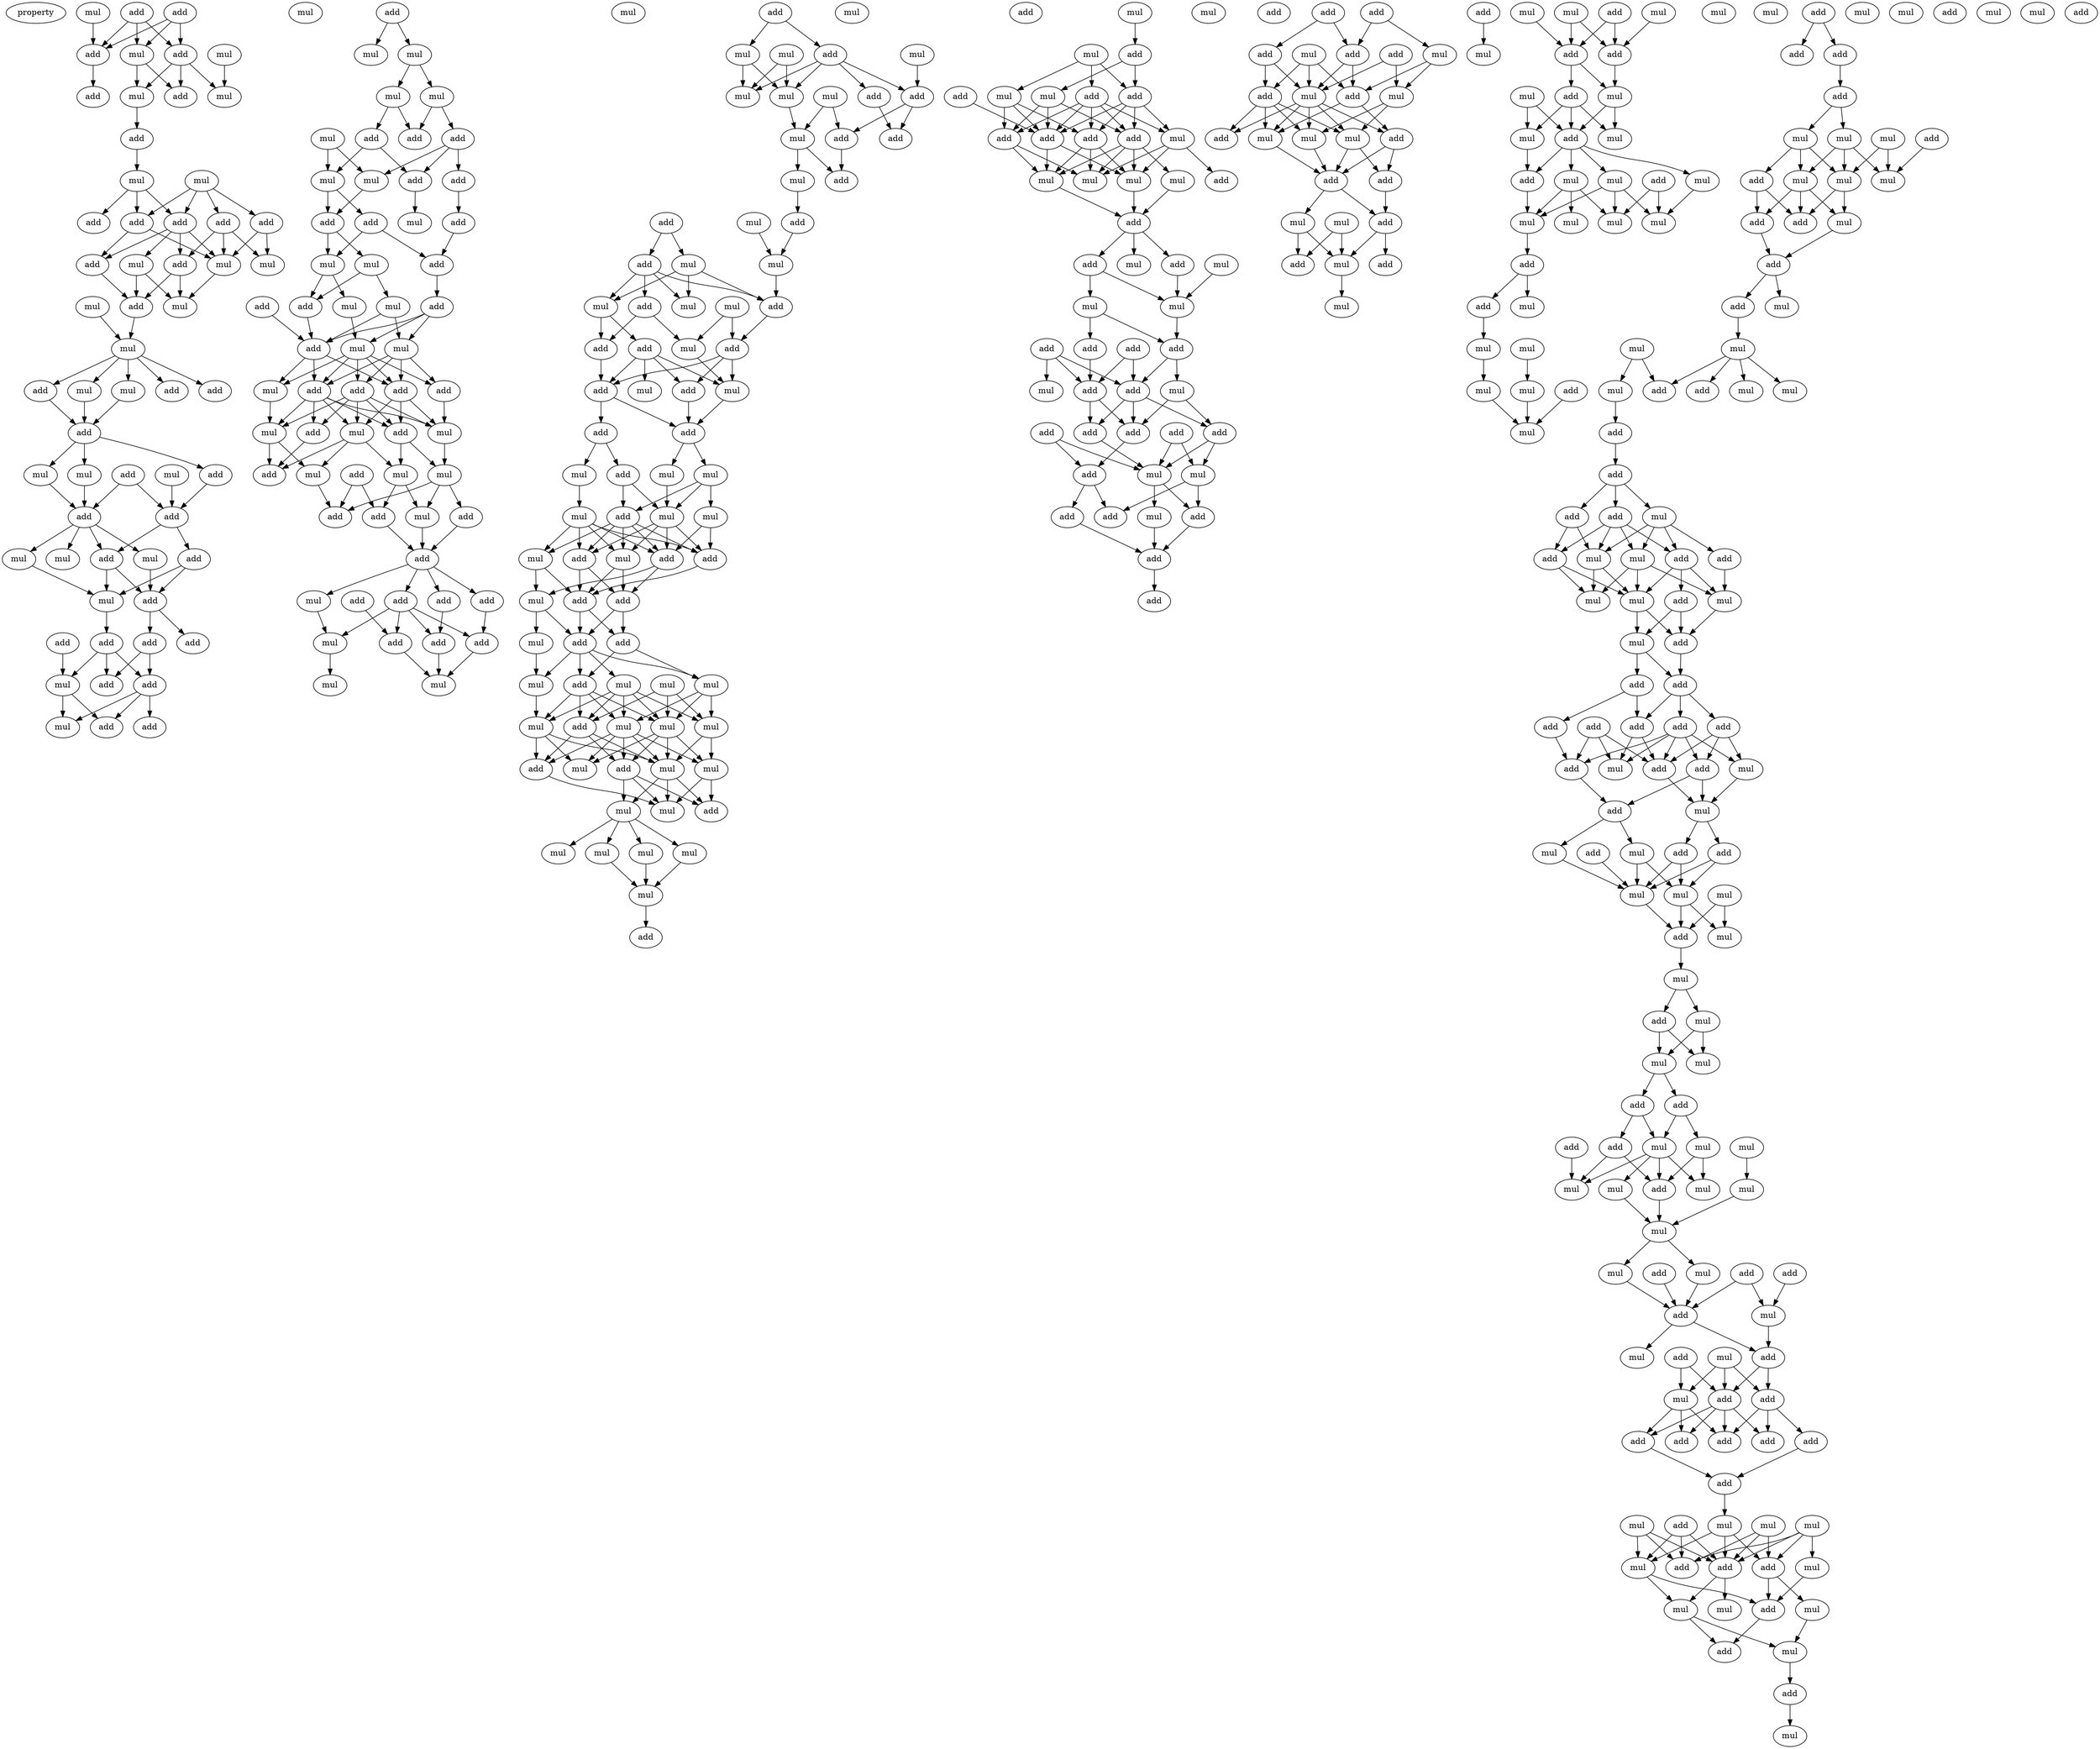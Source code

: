 digraph {
    node [fontcolor=black]
    property [mul=2,lf=1.4]
    0 [ label = mul ];
    1 [ label = add ];
    2 [ label = add ];
    3 [ label = mul ];
    4 [ label = mul ];
    5 [ label = add ];
    6 [ label = add ];
    7 [ label = mul ];
    8 [ label = add ];
    9 [ label = mul ];
    10 [ label = add ];
    11 [ label = add ];
    12 [ label = mul ];
    13 [ label = mul ];
    14 [ label = mul ];
    15 [ label = add ];
    16 [ label = add ];
    17 [ label = add ];
    18 [ label = add ];
    19 [ label = add ];
    20 [ label = mul ];
    21 [ label = mul ];
    22 [ label = add ];
    23 [ label = add ];
    24 [ label = mul ];
    25 [ label = mul ];
    26 [ label = mul ];
    27 [ label = add ];
    28 [ label = mul ];
    29 [ label = add ];
    30 [ label = add ];
    31 [ label = mul ];
    32 [ label = add ];
    33 [ label = mul ];
    34 [ label = add ];
    35 [ label = mul ];
    36 [ label = add ];
    37 [ label = add ];
    38 [ label = mul ];
    39 [ label = mul ];
    40 [ label = add ];
    41 [ label = add ];
    42 [ label = mul ];
    43 [ label = add ];
    44 [ label = add ];
    45 [ label = mul ];
    46 [ label = mul ];
    47 [ label = add ];
    48 [ label = mul ];
    49 [ label = add ];
    50 [ label = add ];
    51 [ label = add ];
    52 [ label = add ];
    53 [ label = mul ];
    54 [ label = add ];
    55 [ label = add ];
    56 [ label = add ];
    57 [ label = add ];
    58 [ label = mul ];
    59 [ label = add ];
    60 [ label = mul ];
    61 [ label = mul ];
    62 [ label = mul ];
    63 [ label = mul ];
    64 [ label = mul ];
    65 [ label = mul ];
    66 [ label = add ];
    67 [ label = add ];
    68 [ label = add ];
    69 [ label = mul ];
    70 [ label = add ];
    71 [ label = add ];
    72 [ label = mul ];
    73 [ label = add ];
    74 [ label = mul ];
    75 [ label = add ];
    76 [ label = add ];
    77 [ label = add ];
    78 [ label = mul ];
    79 [ label = mul ];
    80 [ label = mul ];
    81 [ label = add ];
    82 [ label = mul ];
    83 [ label = add ];
    84 [ label = add ];
    85 [ label = mul ];
    86 [ label = add ];
    87 [ label = mul ];
    88 [ label = mul ];
    89 [ label = add ];
    90 [ label = add ];
    91 [ label = add ];
    92 [ label = add ];
    93 [ label = mul ];
    94 [ label = mul ];
    95 [ label = add ];
    96 [ label = add ];
    97 [ label = mul ];
    98 [ label = add ];
    99 [ label = add ];
    100 [ label = mul ];
    101 [ label = mul ];
    102 [ label = mul ];
    103 [ label = add ];
    104 [ label = add ];
    105 [ label = add ];
    106 [ label = mul ];
    107 [ label = add ];
    108 [ label = add ];
    109 [ label = add ];
    110 [ label = add ];
    111 [ label = add ];
    112 [ label = mul ];
    113 [ label = add ];
    114 [ label = mul ];
    115 [ label = add ];
    116 [ label = add ];
    117 [ label = mul ];
    118 [ label = mul ];
    119 [ label = add ];
    120 [ label = mul ];
    121 [ label = add ];
    122 [ label = mul ];
    123 [ label = mul ];
    124 [ label = mul ];
    125 [ label = add ];
    126 [ label = mul ];
    127 [ label = mul ];
    128 [ label = add ];
    129 [ label = mul ];
    130 [ label = add ];
    131 [ label = add ];
    132 [ label = mul ];
    133 [ label = add ];
    134 [ label = add ];
    135 [ label = mul ];
    136 [ label = mul ];
    137 [ label = add ];
    138 [ label = mul ];
    139 [ label = mul ];
    140 [ label = add ];
    141 [ label = mul ];
    142 [ label = mul ];
    143 [ label = add ];
    144 [ label = add ];
    145 [ label = mul ];
    146 [ label = add ];
    147 [ label = add ];
    148 [ label = mul ];
    149 [ label = add ];
    150 [ label = mul ];
    151 [ label = add ];
    152 [ label = mul ];
    153 [ label = add ];
    154 [ label = add ];
    155 [ label = add ];
    156 [ label = add ];
    157 [ label = mul ];
    158 [ label = mul ];
    159 [ label = mul ];
    160 [ label = mul ];
    161 [ label = add ];
    162 [ label = mul ];
    163 [ label = mul ];
    164 [ label = add ];
    165 [ label = add ];
    166 [ label = add ];
    167 [ label = mul ];
    168 [ label = mul ];
    169 [ label = add ];
    170 [ label = add ];
    171 [ label = mul ];
    172 [ label = add ];
    173 [ label = add ];
    174 [ label = mul ];
    175 [ label = add ];
    176 [ label = mul ];
    177 [ label = mul ];
    178 [ label = mul ];
    179 [ label = add ];
    180 [ label = mul ];
    181 [ label = mul ];
    182 [ label = mul ];
    183 [ label = add ];
    184 [ label = mul ];
    185 [ label = mul ];
    186 [ label = mul ];
    187 [ label = add ];
    188 [ label = add ];
    189 [ label = mul ];
    190 [ label = mul ];
    191 [ label = mul ];
    192 [ label = mul ];
    193 [ label = add ];
    194 [ label = mul ];
    195 [ label = mul ];
    196 [ label = mul ];
    197 [ label = mul ];
    198 [ label = mul ];
    199 [ label = add ];
    200 [ label = mul ];
    201 [ label = mul ];
    202 [ label = add ];
    203 [ label = add ];
    204 [ label = mul ];
    205 [ label = mul ];
    206 [ label = add ];
    207 [ label = add ];
    208 [ label = add ];
    209 [ label = add ];
    210 [ label = add ];
    211 [ label = mul ];
    212 [ label = add ];
    213 [ label = mul ];
    214 [ label = mul ];
    215 [ label = mul ];
    216 [ label = mul ];
    217 [ label = add ];
    218 [ label = add ];
    219 [ label = mul ];
    220 [ label = mul ];
    221 [ label = mul ];
    222 [ label = add ];
    223 [ label = add ];
    224 [ label = mul ];
    225 [ label = mul ];
    226 [ label = add ];
    227 [ label = add ];
    228 [ label = add ];
    229 [ label = add ];
    230 [ label = mul ];
    231 [ label = add ];
    232 [ label = add ];
    233 [ label = mul ];
    234 [ label = add ];
    235 [ label = add ];
    236 [ label = add ];
    237 [ label = add ];
    238 [ label = add ];
    239 [ label = mul ];
    240 [ label = mul ];
    241 [ label = add ];
    242 [ label = add ];
    243 [ label = mul ];
    244 [ label = add ];
    245 [ label = add ];
    246 [ label = add ];
    247 [ label = add ];
    248 [ label = add ];
    249 [ label = add ];
    250 [ label = add ];
    251 [ label = mul ];
    252 [ label = add ];
    253 [ label = mul ];
    254 [ label = add ];
    255 [ label = add ];
    256 [ label = add ];
    257 [ label = mul ];
    258 [ label = mul ];
    259 [ label = add ];
    260 [ label = add ];
    261 [ label = mul ];
    262 [ label = add ];
    263 [ label = mul ];
    264 [ label = mul ];
    265 [ label = add ];
    266 [ label = add ];
    267 [ label = mul ];
    268 [ label = mul ];
    269 [ label = add ];
    270 [ label = add ];
    271 [ label = add ];
    272 [ label = mul ];
    273 [ label = add ];
    274 [ label = mul ];
    275 [ label = mul ];
    276 [ label = mul ];
    277 [ label = mul ];
    278 [ label = add ];
    279 [ label = mul ];
    280 [ label = add ];
    281 [ label = add ];
    282 [ label = add ];
    283 [ label = mul ];
    284 [ label = mul ];
    285 [ label = add ];
    286 [ label = mul ];
    287 [ label = mul ];
    288 [ label = mul ];
    289 [ label = add ];
    290 [ label = add ];
    291 [ label = mul ];
    292 [ label = mul ];
    293 [ label = mul ];
    294 [ label = mul ];
    295 [ label = mul ];
    296 [ label = mul ];
    297 [ label = add ];
    298 [ label = add ];
    299 [ label = mul ];
    300 [ label = mul ];
    301 [ label = mul ];
    302 [ label = mul ];
    303 [ label = mul ];
    304 [ label = mul ];
    305 [ label = add ];
    306 [ label = mul ];
    307 [ label = mul ];
    308 [ label = add ];
    309 [ label = add ];
    310 [ label = mul ];
    311 [ label = add ];
    312 [ label = add ];
    313 [ label = mul ];
    314 [ label = mul ];
    315 [ label = add ];
    316 [ label = mul ];
    317 [ label = mul ];
    318 [ label = add ];
    319 [ label = mul ];
    320 [ label = mul ];
    321 [ label = mul ];
    322 [ label = add ];
    323 [ label = add ];
    324 [ label = add ];
    325 [ label = add ];
    326 [ label = mul ];
    327 [ label = mul ];
    328 [ label = mul ];
    329 [ label = mul ];
    330 [ label = add ];
    331 [ label = add ];
    332 [ label = mul ];
    333 [ label = mul ];
    334 [ label = mul ];
    335 [ label = add ];
    336 [ label = add ];
    337 [ label = add ];
    338 [ label = mul ];
    339 [ label = add ];
    340 [ label = mul ];
    341 [ label = add ];
    342 [ label = add ];
    343 [ label = add ];
    344 [ label = mul ];
    345 [ label = mul ];
    346 [ label = mul ];
    347 [ label = mul ];
    348 [ label = add ];
    349 [ label = mul ];
    350 [ label = add ];
    351 [ label = add ];
    352 [ label = add ];
    353 [ label = add ];
    354 [ label = add ];
    355 [ label = add ];
    356 [ label = add ];
    357 [ label = add ];
    358 [ label = add ];
    359 [ label = mul ];
    360 [ label = add ];
    361 [ label = add ];
    362 [ label = mul ];
    363 [ label = mul ];
    364 [ label = add ];
    365 [ label = mul ];
    366 [ label = add ];
    367 [ label = add ];
    368 [ label = add ];
    369 [ label = mul ];
    370 [ label = mul ];
    371 [ label = mul ];
    372 [ label = mul ];
    373 [ label = add ];
    374 [ label = add ];
    375 [ label = mul ];
    376 [ label = mul ];
    377 [ label = mul ];
    378 [ label = add ];
    379 [ label = mul ];
    380 [ label = mul ];
    381 [ label = add ];
    382 [ label = add ];
    383 [ label = add ];
    384 [ label = add ];
    385 [ label = mul ];
    386 [ label = mul ];
    387 [ label = mul ];
    388 [ label = mul ];
    389 [ label = mul ];
    390 [ label = mul ];
    391 [ label = add ];
    392 [ label = mul ];
    393 [ label = mul ];
    394 [ label = mul ];
    395 [ label = add ];
    396 [ label = add ];
    397 [ label = mul ];
    398 [ label = add ];
    399 [ label = mul ];
    400 [ label = add ];
    401 [ label = mul ];
    402 [ label = mul ];
    403 [ label = add ];
    404 [ label = add ];
    405 [ label = add ];
    406 [ label = mul ];
    407 [ label = add ];
    408 [ label = add ];
    409 [ label = add ];
    410 [ label = add ];
    411 [ label = add ];
    412 [ label = add ];
    413 [ label = add ];
    414 [ label = mul ];
    415 [ label = mul ];
    416 [ label = mul ];
    417 [ label = mul ];
    418 [ label = add ];
    419 [ label = mul ];
    420 [ label = add ];
    421 [ label = add ];
    422 [ label = add ];
    423 [ label = mul ];
    424 [ label = mul ];
    425 [ label = mul ];
    426 [ label = add ];
    427 [ label = mul ];
    428 [ label = mul ];
    429 [ label = add ];
    430 [ label = add ];
    431 [ label = mul ];
    432 [ label = mul ];
    433 [ label = mul ];
    434 [ label = add ];
    0 -> 6 [ name = 0 ];
    1 -> 3 [ name = 1 ];
    1 -> 5 [ name = 2 ];
    1 -> 6 [ name = 3 ];
    2 -> 3 [ name = 4 ];
    2 -> 5 [ name = 5 ];
    2 -> 6 [ name = 6 ];
    3 -> 9 [ name = 7 ];
    3 -> 10 [ name = 8 ];
    4 -> 7 [ name = 9 ];
    5 -> 7 [ name = 10 ];
    5 -> 9 [ name = 11 ];
    5 -> 10 [ name = 12 ];
    6 -> 8 [ name = 13 ];
    9 -> 11 [ name = 14 ];
    11 -> 13 [ name = 15 ];
    13 -> 15 [ name = 16 ];
    13 -> 16 [ name = 17 ];
    13 -> 19 [ name = 18 ];
    14 -> 15 [ name = 19 ];
    14 -> 16 [ name = 20 ];
    14 -> 17 [ name = 21 ];
    14 -> 18 [ name = 22 ];
    15 -> 21 [ name = 23 ];
    15 -> 23 [ name = 24 ];
    16 -> 20 [ name = 25 ];
    16 -> 21 [ name = 26 ];
    16 -> 22 [ name = 27 ];
    16 -> 23 [ name = 28 ];
    17 -> 21 [ name = 29 ];
    17 -> 22 [ name = 30 ];
    17 -> 24 [ name = 31 ];
    18 -> 21 [ name = 32 ];
    18 -> 24 [ name = 33 ];
    20 -> 26 [ name = 34 ];
    20 -> 27 [ name = 35 ];
    21 -> 26 [ name = 36 ];
    22 -> 26 [ name = 37 ];
    22 -> 27 [ name = 38 ];
    23 -> 27 [ name = 39 ];
    25 -> 28 [ name = 40 ];
    27 -> 28 [ name = 41 ];
    28 -> 29 [ name = 42 ];
    28 -> 30 [ name = 43 ];
    28 -> 31 [ name = 44 ];
    28 -> 32 [ name = 45 ];
    28 -> 33 [ name = 46 ];
    29 -> 34 [ name = 47 ];
    31 -> 34 [ name = 48 ];
    33 -> 34 [ name = 49 ];
    34 -> 35 [ name = 50 ];
    34 -> 36 [ name = 51 ];
    34 -> 38 [ name = 52 ];
    35 -> 41 [ name = 53 ];
    36 -> 40 [ name = 54 ];
    37 -> 40 [ name = 55 ];
    37 -> 41 [ name = 56 ];
    38 -> 41 [ name = 57 ];
    39 -> 40 [ name = 58 ];
    40 -> 43 [ name = 59 ];
    40 -> 44 [ name = 60 ];
    41 -> 42 [ name = 61 ];
    41 -> 44 [ name = 62 ];
    41 -> 45 [ name = 63 ];
    41 -> 46 [ name = 64 ];
    42 -> 48 [ name = 65 ];
    43 -> 47 [ name = 66 ];
    43 -> 48 [ name = 67 ];
    44 -> 47 [ name = 68 ];
    44 -> 48 [ name = 69 ];
    46 -> 47 [ name = 70 ];
    47 -> 50 [ name = 71 ];
    47 -> 52 [ name = 72 ];
    48 -> 51 [ name = 73 ];
    49 -> 53 [ name = 74 ];
    51 -> 53 [ name = 75 ];
    51 -> 54 [ name = 76 ];
    51 -> 55 [ name = 77 ];
    52 -> 54 [ name = 78 ];
    52 -> 55 [ name = 79 ];
    53 -> 57 [ name = 80 ];
    53 -> 58 [ name = 81 ];
    55 -> 56 [ name = 82 ];
    55 -> 57 [ name = 83 ];
    55 -> 58 [ name = 84 ];
    59 -> 61 [ name = 85 ];
    59 -> 62 [ name = 86 ];
    62 -> 63 [ name = 87 ];
    62 -> 64 [ name = 88 ];
    63 -> 66 [ name = 89 ];
    63 -> 68 [ name = 90 ];
    64 -> 66 [ name = 91 ];
    64 -> 67 [ name = 92 ];
    65 -> 69 [ name = 93 ];
    65 -> 72 [ name = 94 ];
    67 -> 69 [ name = 95 ];
    67 -> 70 [ name = 96 ];
    67 -> 71 [ name = 97 ];
    68 -> 70 [ name = 98 ];
    68 -> 72 [ name = 99 ];
    69 -> 76 [ name = 100 ];
    70 -> 74 [ name = 101 ];
    71 -> 73 [ name = 102 ];
    72 -> 75 [ name = 103 ];
    72 -> 76 [ name = 104 ];
    73 -> 77 [ name = 105 ];
    75 -> 77 [ name = 106 ];
    75 -> 78 [ name = 107 ];
    76 -> 78 [ name = 108 ];
    76 -> 79 [ name = 109 ];
    77 -> 83 [ name = 110 ];
    78 -> 81 [ name = 111 ];
    78 -> 82 [ name = 112 ];
    79 -> 80 [ name = 113 ];
    79 -> 81 [ name = 114 ];
    80 -> 86 [ name = 115 ];
    80 -> 87 [ name = 116 ];
    81 -> 86 [ name = 117 ];
    82 -> 85 [ name = 118 ];
    83 -> 85 [ name = 119 ];
    83 -> 86 [ name = 120 ];
    83 -> 87 [ name = 121 ];
    84 -> 86 [ name = 122 ];
    85 -> 88 [ name = 123 ];
    85 -> 89 [ name = 124 ];
    85 -> 90 [ name = 125 ];
    85 -> 91 [ name = 126 ];
    85 -> 92 [ name = 127 ];
    86 -> 88 [ name = 128 ];
    86 -> 89 [ name = 129 ];
    86 -> 92 [ name = 130 ];
    87 -> 89 [ name = 131 ];
    87 -> 90 [ name = 132 ];
    87 -> 91 [ name = 133 ];
    87 -> 92 [ name = 134 ];
    88 -> 94 [ name = 135 ];
    89 -> 93 [ name = 136 ];
    89 -> 94 [ name = 137 ];
    89 -> 95 [ name = 138 ];
    89 -> 96 [ name = 139 ];
    89 -> 97 [ name = 140 ];
    90 -> 97 [ name = 141 ];
    91 -> 93 [ name = 142 ];
    91 -> 94 [ name = 143 ];
    91 -> 95 [ name = 144 ];
    91 -> 96 [ name = 145 ];
    91 -> 97 [ name = 146 ];
    92 -> 93 [ name = 147 ];
    92 -> 95 [ name = 148 ];
    92 -> 97 [ name = 149 ];
    93 -> 98 [ name = 150 ];
    93 -> 100 [ name = 151 ];
    93 -> 101 [ name = 152 ];
    94 -> 98 [ name = 153 ];
    94 -> 101 [ name = 154 ];
    95 -> 100 [ name = 155 ];
    95 -> 102 [ name = 156 ];
    96 -> 98 [ name = 157 ];
    97 -> 102 [ name = 158 ];
    99 -> 103 [ name = 159 ];
    99 -> 104 [ name = 160 ];
    100 -> 104 [ name = 161 ];
    100 -> 106 [ name = 162 ];
    101 -> 103 [ name = 163 ];
    102 -> 103 [ name = 164 ];
    102 -> 105 [ name = 165 ];
    102 -> 106 [ name = 166 ];
    104 -> 107 [ name = 167 ];
    105 -> 107 [ name = 168 ];
    106 -> 107 [ name = 169 ];
    107 -> 108 [ name = 170 ];
    107 -> 109 [ name = 171 ];
    107 -> 110 [ name = 172 ];
    107 -> 112 [ name = 173 ];
    108 -> 113 [ name = 174 ];
    109 -> 113 [ name = 175 ];
    109 -> 114 [ name = 176 ];
    109 -> 115 [ name = 177 ];
    109 -> 116 [ name = 178 ];
    110 -> 115 [ name = 179 ];
    111 -> 116 [ name = 180 ];
    112 -> 114 [ name = 181 ];
    113 -> 118 [ name = 182 ];
    114 -> 117 [ name = 183 ];
    115 -> 118 [ name = 184 ];
    116 -> 118 [ name = 185 ];
    119 -> 121 [ name = 186 ];
    119 -> 122 [ name = 187 ];
    120 -> 124 [ name = 188 ];
    120 -> 127 [ name = 189 ];
    121 -> 124 [ name = 190 ];
    121 -> 125 [ name = 191 ];
    121 -> 127 [ name = 192 ];
    121 -> 128 [ name = 193 ];
    122 -> 124 [ name = 194 ];
    122 -> 127 [ name = 195 ];
    123 -> 128 [ name = 196 ];
    125 -> 130 [ name = 197 ];
    126 -> 129 [ name = 198 ];
    126 -> 131 [ name = 199 ];
    127 -> 129 [ name = 200 ];
    128 -> 130 [ name = 201 ];
    128 -> 131 [ name = 202 ];
    129 -> 132 [ name = 203 ];
    129 -> 133 [ name = 204 ];
    131 -> 133 [ name = 205 ];
    132 -> 137 [ name = 206 ];
    134 -> 139 [ name = 207 ];
    134 -> 140 [ name = 208 ];
    136 -> 138 [ name = 209 ];
    137 -> 138 [ name = 210 ];
    138 -> 144 [ name = 211 ];
    139 -> 142 [ name = 212 ];
    139 -> 144 [ name = 213 ];
    139 -> 145 [ name = 214 ];
    140 -> 142 [ name = 215 ];
    140 -> 143 [ name = 216 ];
    140 -> 144 [ name = 217 ];
    140 -> 145 [ name = 218 ];
    141 -> 148 [ name = 219 ];
    141 -> 149 [ name = 220 ];
    142 -> 146 [ name = 221 ];
    142 -> 147 [ name = 222 ];
    143 -> 147 [ name = 223 ];
    143 -> 148 [ name = 224 ];
    144 -> 149 [ name = 225 ];
    146 -> 150 [ name = 226 ];
    146 -> 151 [ name = 227 ];
    146 -> 152 [ name = 228 ];
    146 -> 153 [ name = 229 ];
    147 -> 153 [ name = 230 ];
    148 -> 152 [ name = 231 ];
    149 -> 151 [ name = 232 ];
    149 -> 152 [ name = 233 ];
    149 -> 153 [ name = 234 ];
    151 -> 154 [ name = 235 ];
    152 -> 154 [ name = 236 ];
    153 -> 154 [ name = 237 ];
    153 -> 155 [ name = 238 ];
    154 -> 158 [ name = 239 ];
    154 -> 159 [ name = 240 ];
    155 -> 156 [ name = 241 ];
    155 -> 157 [ name = 242 ];
    156 -> 160 [ name = 243 ];
    156 -> 161 [ name = 244 ];
    157 -> 162 [ name = 245 ];
    158 -> 160 [ name = 246 ];
    158 -> 161 [ name = 247 ];
    158 -> 163 [ name = 248 ];
    159 -> 160 [ name = 249 ];
    160 -> 164 [ name = 250 ];
    160 -> 165 [ name = 251 ];
    160 -> 166 [ name = 252 ];
    160 -> 168 [ name = 253 ];
    161 -> 164 [ name = 254 ];
    161 -> 165 [ name = 255 ];
    161 -> 166 [ name = 256 ];
    161 -> 167 [ name = 257 ];
    161 -> 168 [ name = 258 ];
    162 -> 164 [ name = 259 ];
    162 -> 165 [ name = 260 ];
    162 -> 166 [ name = 261 ];
    162 -> 167 [ name = 262 ];
    162 -> 168 [ name = 263 ];
    163 -> 165 [ name = 264 ];
    163 -> 166 [ name = 265 ];
    164 -> 169 [ name = 266 ];
    164 -> 170 [ name = 267 ];
    165 -> 170 [ name = 268 ];
    166 -> 169 [ name = 269 ];
    166 -> 171 [ name = 270 ];
    167 -> 170 [ name = 271 ];
    167 -> 171 [ name = 272 ];
    168 -> 169 [ name = 273 ];
    168 -> 170 [ name = 274 ];
    169 -> 173 [ name = 275 ];
    169 -> 175 [ name = 276 ];
    170 -> 173 [ name = 277 ];
    170 -> 175 [ name = 278 ];
    171 -> 174 [ name = 279 ];
    171 -> 175 [ name = 280 ];
    173 -> 179 [ name = 281 ];
    173 -> 180 [ name = 282 ];
    174 -> 176 [ name = 283 ];
    175 -> 176 [ name = 284 ];
    175 -> 178 [ name = 285 ];
    175 -> 179 [ name = 286 ];
    175 -> 180 [ name = 287 ];
    176 -> 182 [ name = 288 ];
    177 -> 183 [ name = 289 ];
    177 -> 184 [ name = 290 ];
    177 -> 185 [ name = 291 ];
    178 -> 181 [ name = 292 ];
    178 -> 182 [ name = 293 ];
    178 -> 183 [ name = 294 ];
    178 -> 184 [ name = 295 ];
    178 -> 185 [ name = 296 ];
    179 -> 181 [ name = 297 ];
    179 -> 182 [ name = 298 ];
    179 -> 183 [ name = 299 ];
    179 -> 185 [ name = 300 ];
    180 -> 181 [ name = 301 ];
    180 -> 184 [ name = 302 ];
    180 -> 185 [ name = 303 ];
    181 -> 186 [ name = 304 ];
    181 -> 187 [ name = 305 ];
    181 -> 188 [ name = 306 ];
    181 -> 189 [ name = 307 ];
    181 -> 190 [ name = 308 ];
    182 -> 186 [ name = 309 ];
    182 -> 187 [ name = 310 ];
    182 -> 189 [ name = 311 ];
    183 -> 186 [ name = 312 ];
    183 -> 187 [ name = 313 ];
    183 -> 188 [ name = 314 ];
    184 -> 186 [ name = 315 ];
    184 -> 190 [ name = 316 ];
    185 -> 186 [ name = 317 ];
    185 -> 188 [ name = 318 ];
    185 -> 189 [ name = 319 ];
    185 -> 190 [ name = 320 ];
    186 -> 191 [ name = 321 ];
    186 -> 192 [ name = 322 ];
    186 -> 193 [ name = 323 ];
    187 -> 192 [ name = 324 ];
    188 -> 191 [ name = 325 ];
    188 -> 192 [ name = 326 ];
    188 -> 193 [ name = 327 ];
    190 -> 192 [ name = 328 ];
    190 -> 193 [ name = 329 ];
    191 -> 194 [ name = 330 ];
    191 -> 195 [ name = 331 ];
    191 -> 196 [ name = 332 ];
    191 -> 197 [ name = 333 ];
    195 -> 198 [ name = 334 ];
    196 -> 198 [ name = 335 ];
    197 -> 198 [ name = 336 ];
    198 -> 199 [ name = 337 ];
    200 -> 202 [ name = 338 ];
    201 -> 203 [ name = 339 ];
    201 -> 205 [ name = 340 ];
    201 -> 207 [ name = 341 ];
    202 -> 204 [ name = 342 ];
    202 -> 207 [ name = 343 ];
    203 -> 208 [ name = 344 ];
    203 -> 209 [ name = 345 ];
    203 -> 210 [ name = 346 ];
    203 -> 211 [ name = 347 ];
    203 -> 212 [ name = 348 ];
    204 -> 208 [ name = 349 ];
    204 -> 210 [ name = 350 ];
    204 -> 212 [ name = 351 ];
    205 -> 208 [ name = 352 ];
    205 -> 209 [ name = 353 ];
    205 -> 212 [ name = 354 ];
    206 -> 212 [ name = 355 ];
    207 -> 209 [ name = 356 ];
    207 -> 210 [ name = 357 ];
    207 -> 211 [ name = 358 ];
    207 -> 212 [ name = 359 ];
    208 -> 214 [ name = 360 ];
    208 -> 215 [ name = 361 ];
    209 -> 214 [ name = 362 ];
    209 -> 215 [ name = 363 ];
    209 -> 216 [ name = 364 ];
    210 -> 213 [ name = 365 ];
    210 -> 214 [ name = 366 ];
    210 -> 215 [ name = 367 ];
    210 -> 216 [ name = 368 ];
    211 -> 214 [ name = 369 ];
    211 -> 216 [ name = 370 ];
    211 -> 217 [ name = 371 ];
    212 -> 215 [ name = 372 ];
    212 -> 216 [ name = 373 ];
    213 -> 218 [ name = 374 ];
    215 -> 218 [ name = 375 ];
    216 -> 218 [ name = 376 ];
    218 -> 220 [ name = 377 ];
    218 -> 222 [ name = 378 ];
    218 -> 223 [ name = 379 ];
    221 -> 225 [ name = 380 ];
    222 -> 225 [ name = 381 ];
    223 -> 224 [ name = 382 ];
    223 -> 225 [ name = 383 ];
    224 -> 228 [ name = 384 ];
    224 -> 229 [ name = 385 ];
    225 -> 229 [ name = 386 ];
    226 -> 231 [ name = 387 ];
    226 -> 232 [ name = 388 ];
    227 -> 230 [ name = 389 ];
    227 -> 231 [ name = 390 ];
    227 -> 232 [ name = 391 ];
    228 -> 231 [ name = 392 ];
    229 -> 232 [ name = 393 ];
    229 -> 233 [ name = 394 ];
    231 -> 234 [ name = 395 ];
    231 -> 238 [ name = 396 ];
    232 -> 234 [ name = 397 ];
    232 -> 236 [ name = 398 ];
    232 -> 238 [ name = 399 ];
    233 -> 236 [ name = 400 ];
    233 -> 238 [ name = 401 ];
    234 -> 240 [ name = 402 ];
    235 -> 240 [ name = 403 ];
    235 -> 241 [ name = 404 ];
    236 -> 239 [ name = 405 ];
    236 -> 240 [ name = 406 ];
    237 -> 239 [ name = 407 ];
    237 -> 240 [ name = 408 ];
    238 -> 241 [ name = 409 ];
    239 -> 244 [ name = 410 ];
    239 -> 246 [ name = 411 ];
    240 -> 243 [ name = 412 ];
    240 -> 244 [ name = 413 ];
    241 -> 242 [ name = 414 ];
    241 -> 246 [ name = 415 ];
    242 -> 247 [ name = 416 ];
    243 -> 247 [ name = 417 ];
    244 -> 247 [ name = 418 ];
    247 -> 248 [ name = 419 ];
    249 -> 253 [ name = 420 ];
    249 -> 254 [ name = 421 ];
    250 -> 252 [ name = 422 ];
    250 -> 254 [ name = 423 ];
    251 -> 256 [ name = 424 ];
    251 -> 257 [ name = 425 ];
    251 -> 259 [ name = 426 ];
    252 -> 256 [ name = 427 ];
    252 -> 257 [ name = 428 ];
    253 -> 258 [ name = 429 ];
    253 -> 259 [ name = 430 ];
    254 -> 257 [ name = 431 ];
    254 -> 259 [ name = 432 ];
    255 -> 257 [ name = 433 ];
    255 -> 258 [ name = 434 ];
    256 -> 260 [ name = 435 ];
    256 -> 261 [ name = 436 ];
    256 -> 263 [ name = 437 ];
    256 -> 264 [ name = 438 ];
    257 -> 260 [ name = 439 ];
    257 -> 261 [ name = 440 ];
    257 -> 262 [ name = 441 ];
    257 -> 263 [ name = 442 ];
    257 -> 264 [ name = 443 ];
    258 -> 261 [ name = 444 ];
    258 -> 263 [ name = 445 ];
    259 -> 262 [ name = 446 ];
    259 -> 264 [ name = 447 ];
    261 -> 265 [ name = 448 ];
    262 -> 265 [ name = 449 ];
    262 -> 266 [ name = 450 ];
    263 -> 265 [ name = 451 ];
    263 -> 266 [ name = 452 ];
    264 -> 265 [ name = 453 ];
    265 -> 267 [ name = 454 ];
    265 -> 269 [ name = 455 ];
    266 -> 269 [ name = 456 ];
    267 -> 270 [ name = 457 ];
    267 -> 272 [ name = 458 ];
    268 -> 270 [ name = 459 ];
    268 -> 272 [ name = 460 ];
    269 -> 271 [ name = 461 ];
    269 -> 272 [ name = 462 ];
    272 -> 274 [ name = 463 ];
    273 -> 275 [ name = 464 ];
    276 -> 280 [ name = 465 ];
    276 -> 281 [ name = 466 ];
    277 -> 281 [ name = 467 ];
    278 -> 280 [ name = 468 ];
    278 -> 281 [ name = 469 ];
    279 -> 280 [ name = 470 ];
    280 -> 282 [ name = 471 ];
    280 -> 283 [ name = 472 ];
    281 -> 283 [ name = 473 ];
    282 -> 285 [ name = 474 ];
    282 -> 286 [ name = 475 ];
    282 -> 287 [ name = 476 ];
    283 -> 285 [ name = 477 ];
    283 -> 287 [ name = 478 ];
    284 -> 285 [ name = 479 ];
    284 -> 286 [ name = 480 ];
    285 -> 288 [ name = 481 ];
    285 -> 290 [ name = 482 ];
    285 -> 291 [ name = 483 ];
    285 -> 292 [ name = 484 ];
    286 -> 290 [ name = 485 ];
    288 -> 293 [ name = 486 ];
    288 -> 294 [ name = 487 ];
    288 -> 295 [ name = 488 ];
    289 -> 293 [ name = 489 ];
    289 -> 295 [ name = 490 ];
    290 -> 294 [ name = 491 ];
    291 -> 294 [ name = 492 ];
    291 -> 295 [ name = 493 ];
    291 -> 296 [ name = 494 ];
    292 -> 293 [ name = 495 ];
    294 -> 297 [ name = 496 ];
    297 -> 298 [ name = 497 ];
    297 -> 299 [ name = 498 ];
    298 -> 300 [ name = 499 ];
    300 -> 303 [ name = 500 ];
    301 -> 304 [ name = 501 ];
    303 -> 307 [ name = 502 ];
    304 -> 307 [ name = 503 ];
    305 -> 307 [ name = 504 ];
    308 -> 309 [ name = 505 ];
    308 -> 311 [ name = 506 ];
    311 -> 312 [ name = 507 ];
    312 -> 313 [ name = 508 ];
    312 -> 314 [ name = 509 ];
    313 -> 317 [ name = 510 ];
    313 -> 318 [ name = 511 ];
    313 -> 319 [ name = 512 ];
    314 -> 317 [ name = 513 ];
    314 -> 319 [ name = 514 ];
    314 -> 320 [ name = 515 ];
    315 -> 320 [ name = 516 ];
    316 -> 317 [ name = 517 ];
    316 -> 320 [ name = 518 ];
    317 -> 321 [ name = 519 ];
    317 -> 322 [ name = 520 ];
    318 -> 322 [ name = 521 ];
    318 -> 323 [ name = 522 ];
    319 -> 321 [ name = 523 ];
    319 -> 322 [ name = 524 ];
    319 -> 323 [ name = 525 ];
    321 -> 324 [ name = 526 ];
    323 -> 324 [ name = 527 ];
    324 -> 325 [ name = 528 ];
    324 -> 327 [ name = 529 ];
    325 -> 329 [ name = 530 ];
    328 -> 330 [ name = 531 ];
    328 -> 332 [ name = 532 ];
    329 -> 330 [ name = 533 ];
    329 -> 331 [ name = 534 ];
    329 -> 333 [ name = 535 ];
    329 -> 334 [ name = 536 ];
    332 -> 335 [ name = 537 ];
    335 -> 336 [ name = 538 ];
    336 -> 337 [ name = 539 ];
    336 -> 338 [ name = 540 ];
    336 -> 339 [ name = 541 ];
    337 -> 340 [ name = 542 ];
    337 -> 341 [ name = 543 ];
    338 -> 340 [ name = 544 ];
    338 -> 342 [ name = 545 ];
    338 -> 343 [ name = 546 ];
    338 -> 344 [ name = 547 ];
    339 -> 340 [ name = 548 ];
    339 -> 341 [ name = 549 ];
    339 -> 343 [ name = 550 ];
    339 -> 344 [ name = 551 ];
    340 -> 345 [ name = 552 ];
    340 -> 346 [ name = 553 ];
    341 -> 345 [ name = 554 ];
    341 -> 346 [ name = 555 ];
    342 -> 347 [ name = 556 ];
    343 -> 345 [ name = 557 ];
    343 -> 347 [ name = 558 ];
    343 -> 348 [ name = 559 ];
    344 -> 345 [ name = 560 ];
    344 -> 346 [ name = 561 ];
    344 -> 347 [ name = 562 ];
    345 -> 349 [ name = 563 ];
    345 -> 350 [ name = 564 ];
    347 -> 350 [ name = 565 ];
    348 -> 349 [ name = 566 ];
    348 -> 350 [ name = 567 ];
    349 -> 351 [ name = 568 ];
    349 -> 352 [ name = 569 ];
    350 -> 352 [ name = 570 ];
    351 -> 354 [ name = 571 ];
    351 -> 357 [ name = 572 ];
    352 -> 353 [ name = 573 ];
    352 -> 355 [ name = 574 ];
    352 -> 357 [ name = 575 ];
    353 -> 358 [ name = 576 ];
    353 -> 359 [ name = 577 ];
    353 -> 360 [ name = 578 ];
    353 -> 361 [ name = 579 ];
    353 -> 362 [ name = 580 ];
    354 -> 360 [ name = 581 ];
    355 -> 358 [ name = 582 ];
    355 -> 359 [ name = 583 ];
    355 -> 361 [ name = 584 ];
    356 -> 358 [ name = 585 ];
    356 -> 360 [ name = 586 ];
    356 -> 362 [ name = 587 ];
    357 -> 358 [ name = 588 ];
    357 -> 362 [ name = 589 ];
    358 -> 363 [ name = 590 ];
    359 -> 363 [ name = 591 ];
    360 -> 364 [ name = 592 ];
    361 -> 363 [ name = 593 ];
    361 -> 364 [ name = 594 ];
    363 -> 366 [ name = 595 ];
    363 -> 367 [ name = 596 ];
    364 -> 365 [ name = 597 ];
    364 -> 369 [ name = 598 ];
    365 -> 370 [ name = 599 ];
    366 -> 370 [ name = 600 ];
    366 -> 371 [ name = 601 ];
    367 -> 370 [ name = 602 ];
    367 -> 371 [ name = 603 ];
    368 -> 370 [ name = 604 ];
    369 -> 370 [ name = 605 ];
    369 -> 371 [ name = 606 ];
    370 -> 374 [ name = 607 ];
    371 -> 374 [ name = 608 ];
    371 -> 375 [ name = 609 ];
    372 -> 374 [ name = 610 ];
    372 -> 375 [ name = 611 ];
    374 -> 376 [ name = 612 ];
    376 -> 377 [ name = 613 ];
    376 -> 378 [ name = 614 ];
    377 -> 379 [ name = 615 ];
    377 -> 380 [ name = 616 ];
    378 -> 379 [ name = 617 ];
    378 -> 380 [ name = 618 ];
    380 -> 381 [ name = 619 ];
    380 -> 382 [ name = 620 ];
    381 -> 384 [ name = 621 ];
    381 -> 386 [ name = 622 ];
    382 -> 385 [ name = 623 ];
    382 -> 386 [ name = 624 ];
    383 -> 388 [ name = 625 ];
    384 -> 388 [ name = 626 ];
    384 -> 391 [ name = 627 ];
    385 -> 391 [ name = 628 ];
    385 -> 392 [ name = 629 ];
    386 -> 388 [ name = 630 ];
    386 -> 390 [ name = 631 ];
    386 -> 391 [ name = 632 ];
    386 -> 392 [ name = 633 ];
    387 -> 389 [ name = 634 ];
    389 -> 393 [ name = 635 ];
    390 -> 393 [ name = 636 ];
    391 -> 393 [ name = 637 ];
    393 -> 394 [ name = 638 ];
    393 -> 397 [ name = 639 ];
    394 -> 400 [ name = 640 ];
    395 -> 399 [ name = 641 ];
    396 -> 400 [ name = 642 ];
    397 -> 400 [ name = 643 ];
    398 -> 399 [ name = 644 ];
    398 -> 400 [ name = 645 ];
    399 -> 404 [ name = 646 ];
    400 -> 401 [ name = 647 ];
    400 -> 404 [ name = 648 ];
    402 -> 405 [ name = 649 ];
    402 -> 406 [ name = 650 ];
    402 -> 407 [ name = 651 ];
    403 -> 406 [ name = 652 ];
    403 -> 407 [ name = 653 ];
    404 -> 405 [ name = 654 ];
    404 -> 407 [ name = 655 ];
    405 -> 408 [ name = 656 ];
    405 -> 409 [ name = 657 ];
    405 -> 411 [ name = 658 ];
    406 -> 410 [ name = 659 ];
    406 -> 411 [ name = 660 ];
    406 -> 412 [ name = 661 ];
    407 -> 408 [ name = 662 ];
    407 -> 410 [ name = 663 ];
    407 -> 411 [ name = 664 ];
    407 -> 412 [ name = 665 ];
    409 -> 413 [ name = 666 ];
    412 -> 413 [ name = 667 ];
    413 -> 414 [ name = 668 ];
    414 -> 419 [ name = 669 ];
    414 -> 421 [ name = 670 ];
    414 -> 422 [ name = 671 ];
    415 -> 419 [ name = 672 ];
    415 -> 420 [ name = 673 ];
    415 -> 422 [ name = 674 ];
    416 -> 420 [ name = 675 ];
    416 -> 421 [ name = 676 ];
    416 -> 422 [ name = 677 ];
    417 -> 420 [ name = 678 ];
    417 -> 421 [ name = 679 ];
    417 -> 422 [ name = 680 ];
    417 -> 423 [ name = 681 ];
    418 -> 419 [ name = 682 ];
    418 -> 420 [ name = 683 ];
    418 -> 422 [ name = 684 ];
    419 -> 426 [ name = 685 ];
    419 -> 427 [ name = 686 ];
    421 -> 424 [ name = 687 ];
    421 -> 426 [ name = 688 ];
    422 -> 425 [ name = 689 ];
    422 -> 427 [ name = 690 ];
    423 -> 426 [ name = 691 ];
    424 -> 428 [ name = 692 ];
    426 -> 429 [ name = 693 ];
    427 -> 428 [ name = 694 ];
    427 -> 429 [ name = 695 ];
    428 -> 430 [ name = 696 ];
    430 -> 431 [ name = 697 ];
}
